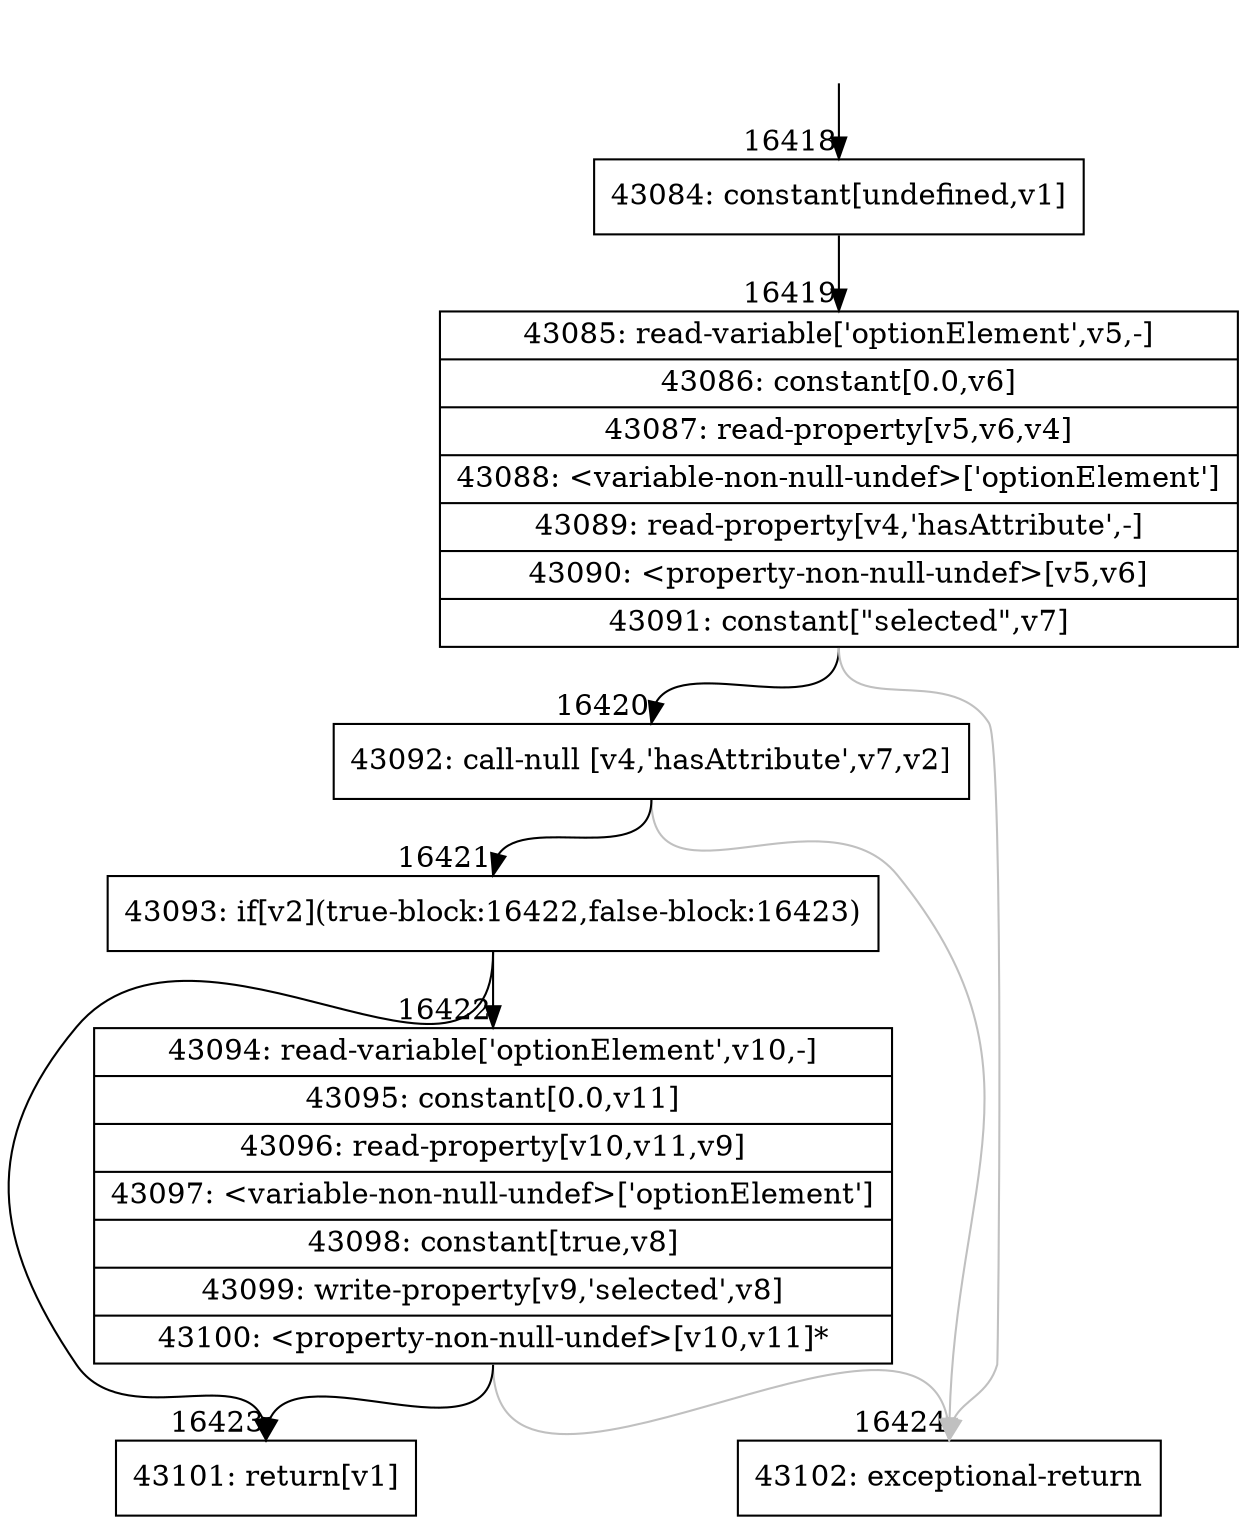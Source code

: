digraph {
rankdir="TD"
BB_entry1328[shape=none,label=""];
BB_entry1328 -> BB16418 [tailport=s, headport=n, headlabel="    16418"]
BB16418 [shape=record label="{43084: constant[undefined,v1]}" ] 
BB16418 -> BB16419 [tailport=s, headport=n, headlabel="      16419"]
BB16419 [shape=record label="{43085: read-variable['optionElement',v5,-]|43086: constant[0.0,v6]|43087: read-property[v5,v6,v4]|43088: \<variable-non-null-undef\>['optionElement']|43089: read-property[v4,'hasAttribute',-]|43090: \<property-non-null-undef\>[v5,v6]|43091: constant[\"selected\",v7]}" ] 
BB16419 -> BB16420 [tailport=s, headport=n, headlabel="      16420"]
BB16419 -> BB16424 [tailport=s, headport=n, color=gray, headlabel="      16424"]
BB16420 [shape=record label="{43092: call-null [v4,'hasAttribute',v7,v2]}" ] 
BB16420 -> BB16421 [tailport=s, headport=n, headlabel="      16421"]
BB16420 -> BB16424 [tailport=s, headport=n, color=gray]
BB16421 [shape=record label="{43093: if[v2](true-block:16422,false-block:16423)}" ] 
BB16421 -> BB16422 [tailport=s, headport=n, headlabel="      16422"]
BB16421 -> BB16423 [tailport=s, headport=n, headlabel="      16423"]
BB16422 [shape=record label="{43094: read-variable['optionElement',v10,-]|43095: constant[0.0,v11]|43096: read-property[v10,v11,v9]|43097: \<variable-non-null-undef\>['optionElement']|43098: constant[true,v8]|43099: write-property[v9,'selected',v8]|43100: \<property-non-null-undef\>[v10,v11]*}" ] 
BB16422 -> BB16423 [tailport=s, headport=n]
BB16422 -> BB16424 [tailport=s, headport=n, color=gray]
BB16423 [shape=record label="{43101: return[v1]}" ] 
BB16424 [shape=record label="{43102: exceptional-return}" ] 
//#$~ 28196
}
